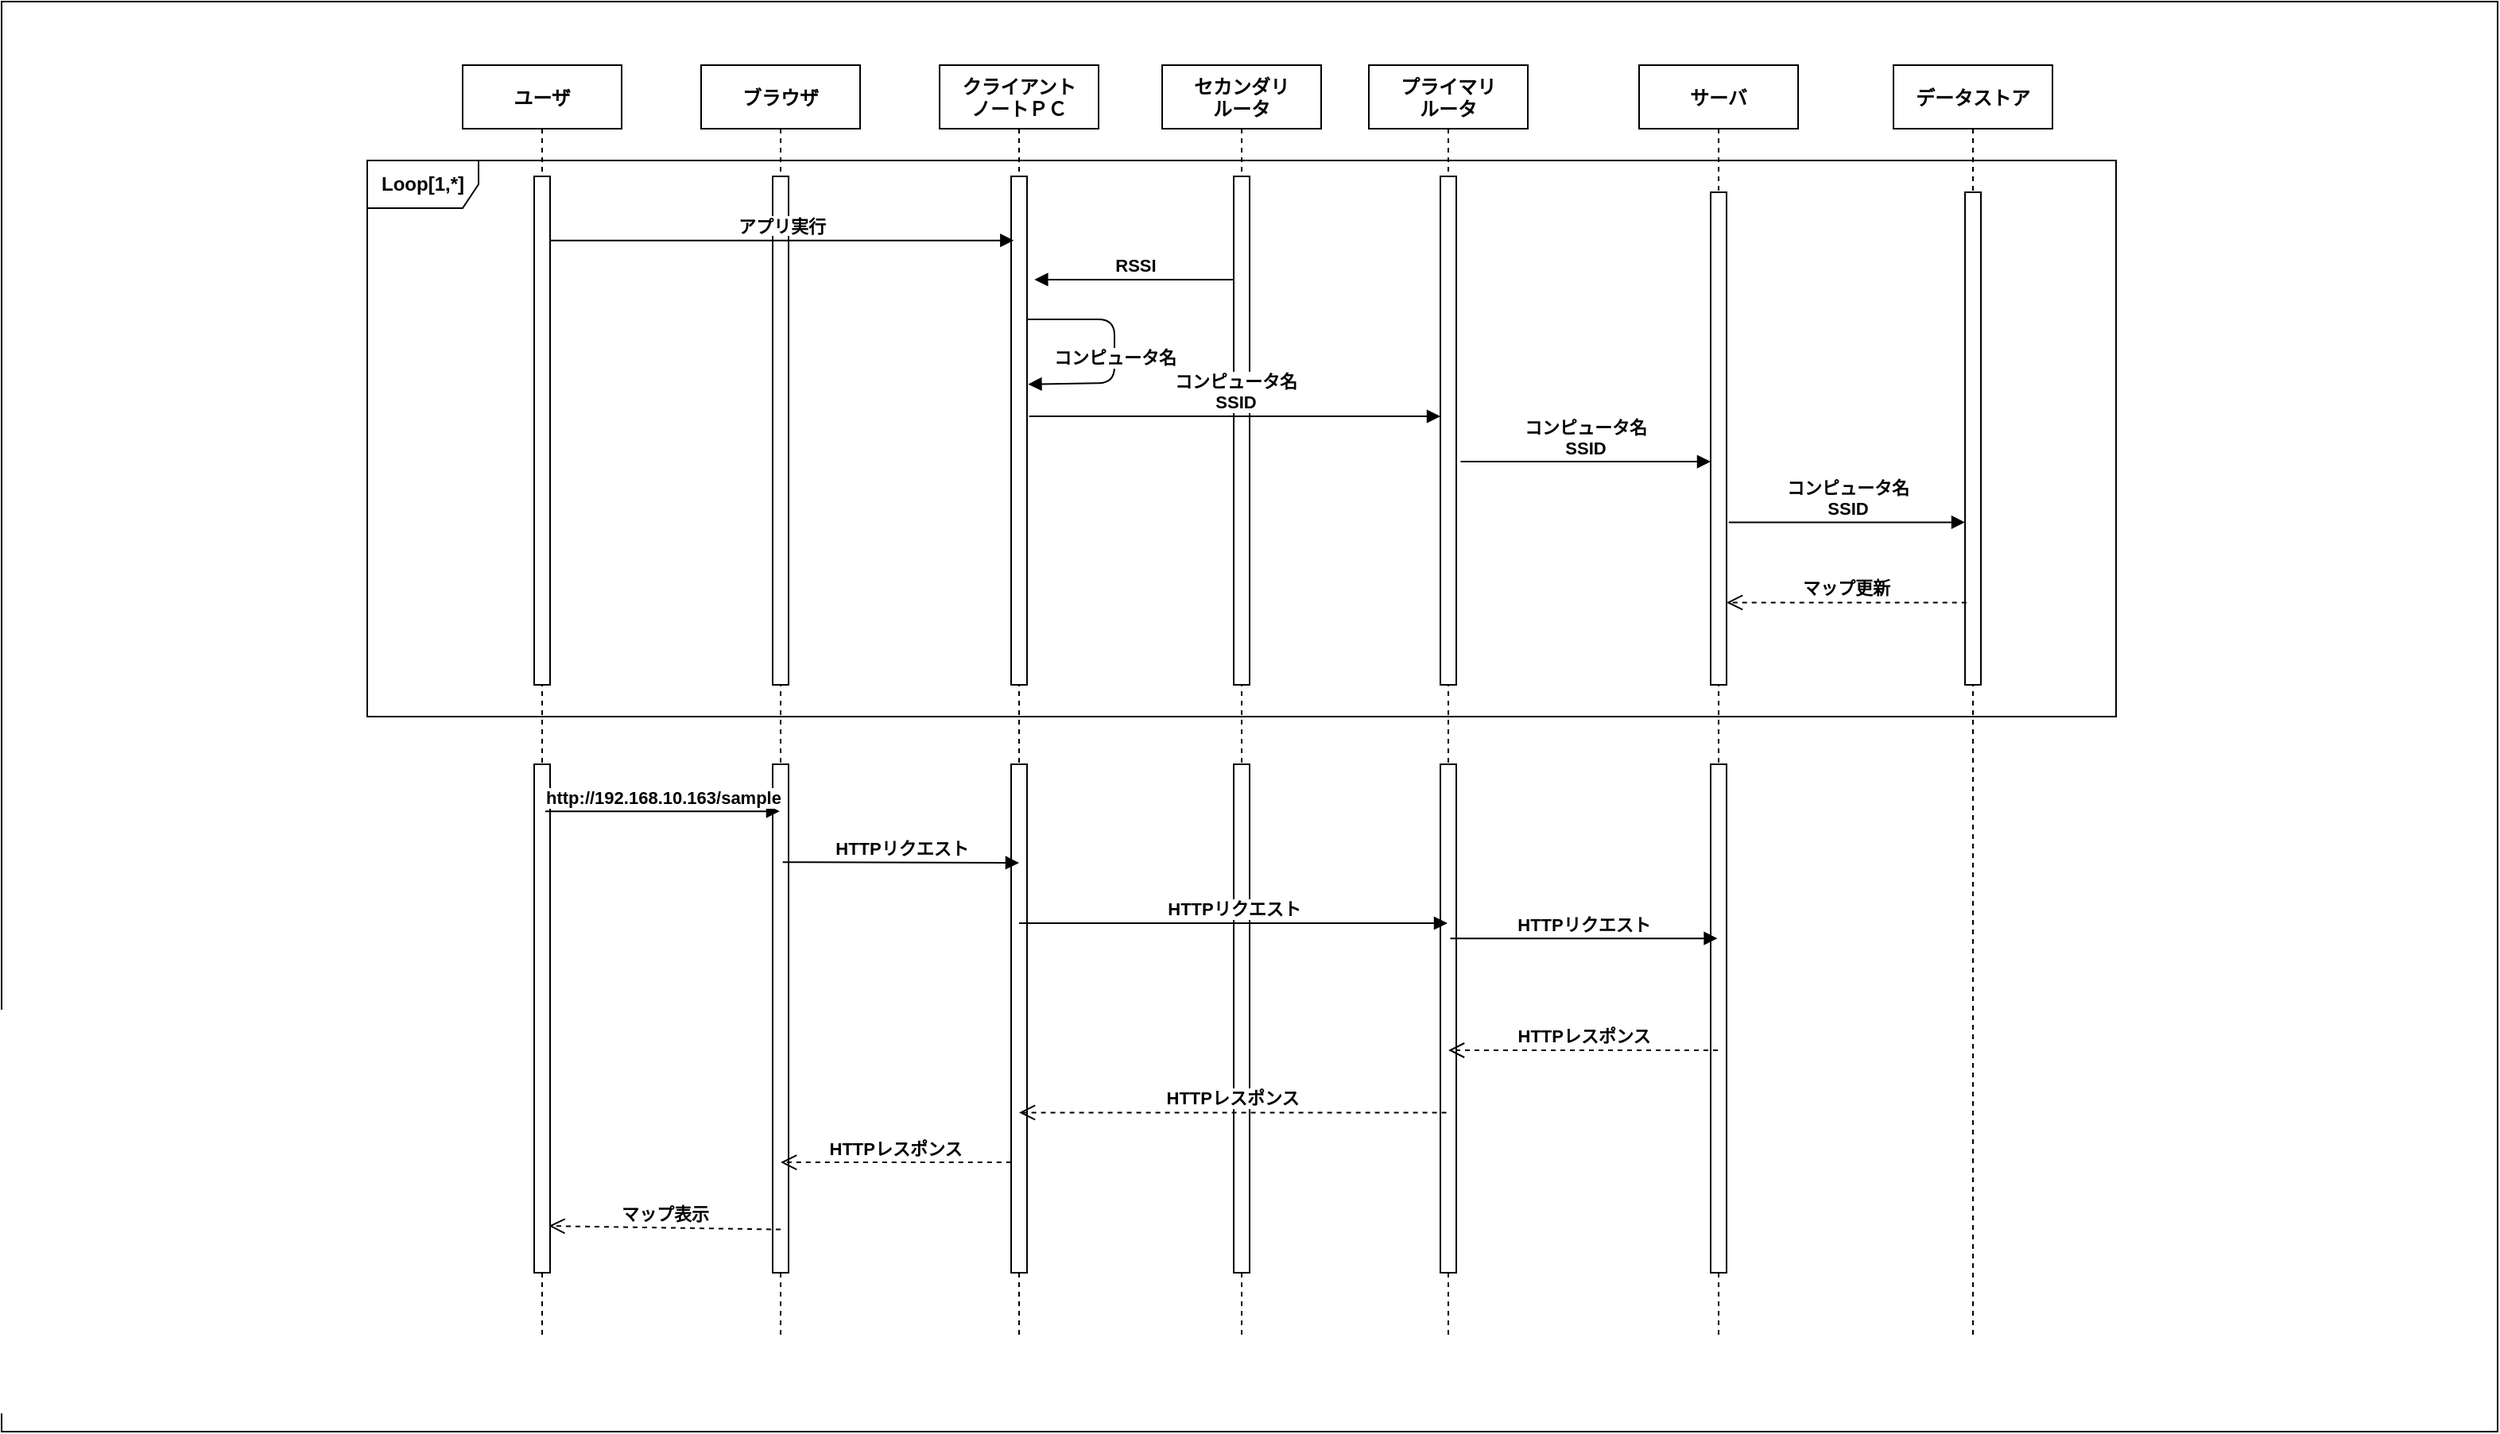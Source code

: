 <mxfile version="13.9.2" type="github">
  <diagram id="kgpKYQtTHZ0yAKxKKP6v" name="Page-1">
    <mxGraphModel dx="1955" dy="1173" grid="1" gridSize="10" guides="1" tooltips="1" connect="1" arrows="1" fold="1" page="1" pageScale="1" pageWidth="850" pageHeight="1100" math="0" shadow="0">
      <root>
        <mxCell id="0" />
        <mxCell id="1" parent="0" />
        <mxCell id="DNvy9L6S8m0gSVIZJ6Zb-10" value="" style="rounded=0;whiteSpace=wrap;html=1;" vertex="1" parent="1">
          <mxGeometry x="70" y="40" width="1570" height="900" as="geometry" />
        </mxCell>
        <mxCell id="SLvzEg4bZfgPy1z2sesY-39" value="ブラウザ" style="shape=umlLifeline;perimeter=lifelinePerimeter;container=1;collapsible=0;recursiveResize=0;rounded=0;shadow=0;strokeWidth=1;fontStyle=1" parent="1" vertex="1">
          <mxGeometry x="510" y="80" width="100" height="800" as="geometry" />
        </mxCell>
        <mxCell id="SLvzEg4bZfgPy1z2sesY-40" value="" style="points=[];perimeter=orthogonalPerimeter;rounded=0;shadow=0;strokeWidth=1;fontStyle=1" parent="SLvzEg4bZfgPy1z2sesY-39" vertex="1">
          <mxGeometry x="45" y="70" width="10" height="320" as="geometry" />
        </mxCell>
        <mxCell id="DNvy9L6S8m0gSVIZJ6Zb-3" value="" style="points=[];perimeter=orthogonalPerimeter;rounded=0;shadow=0;strokeWidth=1;fontStyle=1" vertex="1" parent="SLvzEg4bZfgPy1z2sesY-39">
          <mxGeometry x="45" y="440" width="10" height="320" as="geometry" />
        </mxCell>
        <mxCell id="SLvzEg4bZfgPy1z2sesY-1" value="Loop[1,*]" style="shape=umlFrame;whiteSpace=wrap;html=1;width=70;height=30;fontStyle=1" parent="1" vertex="1">
          <mxGeometry x="300" y="140" width="1100" height="350" as="geometry" />
        </mxCell>
        <mxCell id="3nuBFxr9cyL0pnOWT2aG-1" value="ユーザ" style="shape=umlLifeline;perimeter=lifelinePerimeter;container=1;collapsible=0;recursiveResize=0;rounded=0;shadow=0;strokeWidth=1;fontStyle=1" parent="1" vertex="1">
          <mxGeometry x="360" y="80" width="100" height="800" as="geometry" />
        </mxCell>
        <mxCell id="3nuBFxr9cyL0pnOWT2aG-2" value="" style="points=[];perimeter=orthogonalPerimeter;rounded=0;shadow=0;strokeWidth=1;fontStyle=1" parent="3nuBFxr9cyL0pnOWT2aG-1" vertex="1">
          <mxGeometry x="45" y="70" width="10" height="320" as="geometry" />
        </mxCell>
        <mxCell id="DNvy9L6S8m0gSVIZJ6Zb-1" value="" style="points=[];perimeter=orthogonalPerimeter;rounded=0;shadow=0;strokeWidth=1;fontStyle=1" vertex="1" parent="3nuBFxr9cyL0pnOWT2aG-1">
          <mxGeometry x="45" y="440" width="10" height="320" as="geometry" />
        </mxCell>
        <mxCell id="3nuBFxr9cyL0pnOWT2aG-5" value="クライアント&#xa;ノートＰＣ" style="shape=umlLifeline;perimeter=lifelinePerimeter;container=1;collapsible=0;recursiveResize=0;rounded=0;shadow=0;strokeWidth=1;fontStyle=1" parent="1" vertex="1">
          <mxGeometry x="660" y="80" width="100" height="800" as="geometry" />
        </mxCell>
        <mxCell id="3nuBFxr9cyL0pnOWT2aG-6" value="" style="points=[];perimeter=orthogonalPerimeter;rounded=0;shadow=0;strokeWidth=1;fontStyle=1" parent="3nuBFxr9cyL0pnOWT2aG-5" vertex="1">
          <mxGeometry x="45" y="70" width="10" height="320" as="geometry" />
        </mxCell>
        <mxCell id="SLvzEg4bZfgPy1z2sesY-23" value="コンピュータ名" style="html=1;verticalAlign=bottom;endArrow=block;fontStyle=1;entryX=1.071;entryY=0.409;entryDx=0;entryDy=0;entryPerimeter=0;" parent="3nuBFxr9cyL0pnOWT2aG-5" edge="1" target="3nuBFxr9cyL0pnOWT2aG-6" source="3nuBFxr9cyL0pnOWT2aG-6">
          <mxGeometry x="0.17" width="80" relative="1" as="geometry">
            <mxPoint x="59" y="160" as="sourcePoint" />
            <mxPoint x="70" y="198" as="targetPoint" />
            <Array as="points">
              <mxPoint x="110" y="160" />
              <mxPoint x="110" y="200" />
            </Array>
            <mxPoint as="offset" />
          </mxGeometry>
        </mxCell>
        <mxCell id="DNvy9L6S8m0gSVIZJ6Zb-4" value="" style="points=[];perimeter=orthogonalPerimeter;rounded=0;shadow=0;strokeWidth=1;fontStyle=1" vertex="1" parent="3nuBFxr9cyL0pnOWT2aG-5">
          <mxGeometry x="45" y="440" width="10" height="320" as="geometry" />
        </mxCell>
        <mxCell id="SLvzEg4bZfgPy1z2sesY-2" value="サーバ" style="shape=umlLifeline;perimeter=lifelinePerimeter;container=1;collapsible=0;recursiveResize=0;rounded=0;shadow=0;strokeWidth=1;fontStyle=1" parent="1" vertex="1">
          <mxGeometry x="1100" y="80" width="100" height="800" as="geometry" />
        </mxCell>
        <mxCell id="SLvzEg4bZfgPy1z2sesY-3" value="" style="points=[];perimeter=orthogonalPerimeter;rounded=0;shadow=0;strokeWidth=1;fontStyle=1" parent="SLvzEg4bZfgPy1z2sesY-2" vertex="1">
          <mxGeometry x="45" y="80" width="10" height="310" as="geometry" />
        </mxCell>
        <mxCell id="DNvy9L6S8m0gSVIZJ6Zb-7" value="" style="points=[];perimeter=orthogonalPerimeter;rounded=0;shadow=0;strokeWidth=1;fontStyle=1" vertex="1" parent="SLvzEg4bZfgPy1z2sesY-2">
          <mxGeometry x="45" y="440" width="10" height="320" as="geometry" />
        </mxCell>
        <mxCell id="SLvzEg4bZfgPy1z2sesY-4" value="データストア" style="shape=umlLifeline;perimeter=lifelinePerimeter;container=1;collapsible=0;recursiveResize=0;rounded=0;shadow=0;strokeWidth=1;fontStyle=1" parent="1" vertex="1">
          <mxGeometry x="1260" y="80" width="100" height="800" as="geometry" />
        </mxCell>
        <mxCell id="SLvzEg4bZfgPy1z2sesY-5" value="" style="points=[];perimeter=orthogonalPerimeter;rounded=0;shadow=0;strokeWidth=1;fontStyle=1" parent="SLvzEg4bZfgPy1z2sesY-4" vertex="1">
          <mxGeometry x="45" y="80" width="10" height="310" as="geometry" />
        </mxCell>
        <mxCell id="SLvzEg4bZfgPy1z2sesY-14" value="コンピュータ名&lt;br&gt;SSID" style="html=1;verticalAlign=bottom;endArrow=block;exitX=1.133;exitY=0.67;exitDx=0;exitDy=0;exitPerimeter=0;fontStyle=1" parent="1" source="SLvzEg4bZfgPy1z2sesY-3" target="SLvzEg4bZfgPy1z2sesY-5" edge="1">
          <mxGeometry width="80" relative="1" as="geometry">
            <mxPoint x="890" y="200" as="sourcePoint" />
            <mxPoint x="1300" y="400" as="targetPoint" />
          </mxGeometry>
        </mxCell>
        <mxCell id="SLvzEg4bZfgPy1z2sesY-16" value="セカンダリ&#xa;ルータ" style="shape=umlLifeline;perimeter=lifelinePerimeter;container=1;collapsible=0;recursiveResize=0;rounded=0;shadow=0;strokeWidth=1;fontStyle=1" parent="1" vertex="1">
          <mxGeometry x="800" y="80" width="100" height="800" as="geometry" />
        </mxCell>
        <mxCell id="SLvzEg4bZfgPy1z2sesY-17" value="" style="points=[];perimeter=orthogonalPerimeter;rounded=0;shadow=0;strokeWidth=1;fontStyle=1" parent="SLvzEg4bZfgPy1z2sesY-16" vertex="1">
          <mxGeometry x="45" y="70" width="10" height="320" as="geometry" />
        </mxCell>
        <mxCell id="DNvy9L6S8m0gSVIZJ6Zb-5" value="" style="points=[];perimeter=orthogonalPerimeter;rounded=0;shadow=0;strokeWidth=1;fontStyle=1" vertex="1" parent="SLvzEg4bZfgPy1z2sesY-16">
          <mxGeometry x="45" y="440" width="10" height="320" as="geometry" />
        </mxCell>
        <mxCell id="3nuBFxr9cyL0pnOWT2aG-8" value="アプリ実行" style="verticalAlign=bottom;endArrow=block;shadow=0;strokeWidth=1;entryX=0.167;entryY=0.126;entryDx=0;entryDy=0;entryPerimeter=0;fontStyle=1" parent="1" source="3nuBFxr9cyL0pnOWT2aG-2" target="3nuBFxr9cyL0pnOWT2aG-6" edge="1">
          <mxGeometry relative="1" as="geometry">
            <mxPoint x="655" y="160" as="sourcePoint" />
            <mxPoint x="880" y="178" as="targetPoint" />
          </mxGeometry>
        </mxCell>
        <mxCell id="SLvzEg4bZfgPy1z2sesY-18" value="プライマリ&#xa;ルータ" style="shape=umlLifeline;perimeter=lifelinePerimeter;container=1;collapsible=0;recursiveResize=0;rounded=0;shadow=0;strokeWidth=1;fontStyle=1" parent="1" vertex="1">
          <mxGeometry x="930" y="80" width="100" height="800" as="geometry" />
        </mxCell>
        <mxCell id="SLvzEg4bZfgPy1z2sesY-19" value="" style="points=[];perimeter=orthogonalPerimeter;rounded=0;shadow=0;strokeWidth=1;fontStyle=1" parent="SLvzEg4bZfgPy1z2sesY-18" vertex="1">
          <mxGeometry x="45" y="70" width="10" height="320" as="geometry" />
        </mxCell>
        <mxCell id="DNvy9L6S8m0gSVIZJ6Zb-6" value="" style="points=[];perimeter=orthogonalPerimeter;rounded=0;shadow=0;strokeWidth=1;fontStyle=1" vertex="1" parent="SLvzEg4bZfgPy1z2sesY-18">
          <mxGeometry x="45" y="440" width="10" height="320" as="geometry" />
        </mxCell>
        <mxCell id="SLvzEg4bZfgPy1z2sesY-12" value="コンピュータ名&lt;br&gt;SSID" style="html=1;verticalAlign=bottom;endArrow=block;exitX=1.133;exitY=0.472;exitDx=0;exitDy=0;exitPerimeter=0;fontStyle=1" parent="1" source="3nuBFxr9cyL0pnOWT2aG-6" target="SLvzEg4bZfgPy1z2sesY-19" edge="1">
          <mxGeometry width="80" relative="1" as="geometry">
            <mxPoint x="765" y="190" as="sourcePoint" />
            <mxPoint x="960" y="366" as="targetPoint" />
          </mxGeometry>
        </mxCell>
        <mxCell id="SLvzEg4bZfgPy1z2sesY-21" value="コンピュータ名&lt;br&gt;SSID" style="html=1;verticalAlign=bottom;endArrow=block;fontStyle=1;exitX=1.276;exitY=0.561;exitDx=0;exitDy=0;exitPerimeter=0;" parent="1" source="SLvzEg4bZfgPy1z2sesY-19" target="SLvzEg4bZfgPy1z2sesY-3" edge="1">
          <mxGeometry width="80" relative="1" as="geometry">
            <mxPoint x="980" y="300" as="sourcePoint" />
            <mxPoint x="1150" y="284" as="targetPoint" />
          </mxGeometry>
        </mxCell>
        <mxCell id="SLvzEg4bZfgPy1z2sesY-22" value="RSSI" style="html=1;verticalAlign=bottom;endArrow=block;entryX=1.467;entryY=0.203;entryDx=0;entryDy=0;entryPerimeter=0;fontStyle=1" parent="1" target="3nuBFxr9cyL0pnOWT2aG-6" edge="1" source="SLvzEg4bZfgPy1z2sesY-17">
          <mxGeometry width="80" relative="1" as="geometry">
            <mxPoint x="843" y="220" as="sourcePoint" />
            <mxPoint x="720" y="219" as="targetPoint" />
          </mxGeometry>
        </mxCell>
        <mxCell id="SLvzEg4bZfgPy1z2sesY-24" value="http://192.168.10.163/sample" style="html=1;verticalAlign=bottom;endArrow=block;fontStyle=1;exitX=0.52;exitY=0.587;exitDx=0;exitDy=0;exitPerimeter=0;" parent="1" target="SLvzEg4bZfgPy1z2sesY-39" edge="1" source="3nuBFxr9cyL0pnOWT2aG-1">
          <mxGeometry width="80" relative="1" as="geometry">
            <mxPoint x="410" y="511" as="sourcePoint" />
            <mxPoint x="560" y="511" as="targetPoint" />
          </mxGeometry>
        </mxCell>
        <mxCell id="SLvzEg4bZfgPy1z2sesY-25" value="HTTPリクエスト" style="html=1;verticalAlign=bottom;endArrow=block;fontStyle=1;exitX=0.513;exitY=0.627;exitDx=0;exitDy=0;exitPerimeter=0;" parent="1" source="SLvzEg4bZfgPy1z2sesY-39" edge="1">
          <mxGeometry width="80" relative="1" as="geometry">
            <mxPoint x="730" y="486" as="sourcePoint" />
            <mxPoint x="710" y="582" as="targetPoint" />
          </mxGeometry>
        </mxCell>
        <mxCell id="SLvzEg4bZfgPy1z2sesY-26" value="HTTPリクエスト" style="html=1;verticalAlign=bottom;endArrow=block;fontStyle=1;exitX=0.512;exitY=0.687;exitDx=0;exitDy=0;exitPerimeter=0;entryX=0.493;entryY=0.687;entryDx=0;entryDy=0;entryPerimeter=0;" parent="1" source="SLvzEg4bZfgPy1z2sesY-18" target="SLvzEg4bZfgPy1z2sesY-2" edge="1">
          <mxGeometry width="80" relative="1" as="geometry">
            <mxPoint x="1050" y="640" as="sourcePoint" />
            <mxPoint x="1160" y="620" as="targetPoint" />
          </mxGeometry>
        </mxCell>
        <mxCell id="SLvzEg4bZfgPy1z2sesY-32" value="マップ更新" style="html=1;verticalAlign=bottom;endArrow=open;dashed=1;endSize=8;exitX=0.086;exitY=0.833;exitDx=0;exitDy=0;exitPerimeter=0;fontStyle=1" parent="1" source="SLvzEg4bZfgPy1z2sesY-5" target="SLvzEg4bZfgPy1z2sesY-3" edge="1">
          <mxGeometry relative="1" as="geometry">
            <mxPoint x="1303" y="434" as="sourcePoint" />
            <mxPoint x="1154" y="434" as="targetPoint" />
          </mxGeometry>
        </mxCell>
        <mxCell id="SLvzEg4bZfgPy1z2sesY-33" value="HTTPレスポンス" style="html=1;verticalAlign=bottom;endArrow=open;dashed=1;endSize=8;fontStyle=1;exitX=0.495;exitY=0.775;exitDx=0;exitDy=0;exitPerimeter=0;" parent="1" source="SLvzEg4bZfgPy1z2sesY-2" target="SLvzEg4bZfgPy1z2sesY-18" edge="1">
          <mxGeometry relative="1" as="geometry">
            <mxPoint x="1140" y="572" as="sourcePoint" />
            <mxPoint x="1000" y="590" as="targetPoint" />
          </mxGeometry>
        </mxCell>
        <mxCell id="SLvzEg4bZfgPy1z2sesY-34" value="HTTPレスポンス" style="html=1;verticalAlign=bottom;endArrow=open;dashed=1;endSize=8;fontStyle=1;exitX=0.488;exitY=0.824;exitDx=0;exitDy=0;exitPerimeter=0;" parent="1" source="SLvzEg4bZfgPy1z2sesY-18" target="3nuBFxr9cyL0pnOWT2aG-5" edge="1">
          <mxGeometry relative="1" as="geometry">
            <mxPoint x="960" y="595" as="sourcePoint" />
            <mxPoint x="760.0" y="560.41" as="targetPoint" />
          </mxGeometry>
        </mxCell>
        <mxCell id="DNvy9L6S8m0gSVIZJ6Zb-2" value="HTTPリクエスト" style="html=1;verticalAlign=bottom;endArrow=block;fontStyle=1;exitX=0.513;exitY=0.627;exitDx=0;exitDy=0;exitPerimeter=0;" edge="1" parent="1" target="SLvzEg4bZfgPy1z2sesY-18">
          <mxGeometry width="80" relative="1" as="geometry">
            <mxPoint x="710" y="620.0" as="sourcePoint" />
            <mxPoint x="858.7" y="620.4" as="targetPoint" />
          </mxGeometry>
        </mxCell>
        <mxCell id="SLvzEg4bZfgPy1z2sesY-35" value="マップ表示" style="html=1;verticalAlign=bottom;endArrow=open;dashed=1;endSize=8;fontStyle=1;entryX=0.92;entryY=0.908;entryDx=0;entryDy=0;entryPerimeter=0;exitX=0.5;exitY=0.916;exitDx=0;exitDy=0;exitPerimeter=0;" parent="1" target="DNvy9L6S8m0gSVIZJ6Zb-1" edge="1" source="SLvzEg4bZfgPy1z2sesY-39">
          <mxGeometry relative="1" as="geometry">
            <mxPoint x="550" y="811" as="sourcePoint" />
            <mxPoint x="415" y="810" as="targetPoint" />
          </mxGeometry>
        </mxCell>
        <mxCell id="DNvy9L6S8m0gSVIZJ6Zb-9" value="HTTPレスポンス" style="html=1;verticalAlign=bottom;endArrow=open;dashed=1;endSize=8;fontStyle=1;exitX=-0.01;exitY=0.783;exitDx=0;exitDy=0;exitPerimeter=0;" edge="1" parent="1" source="DNvy9L6S8m0gSVIZJ6Zb-4" target="SLvzEg4bZfgPy1z2sesY-39">
          <mxGeometry relative="1" as="geometry">
            <mxPoint x="829.73" y="770.0" as="sourcePoint" />
            <mxPoint x="560" y="770" as="targetPoint" />
          </mxGeometry>
        </mxCell>
      </root>
    </mxGraphModel>
  </diagram>
</mxfile>
